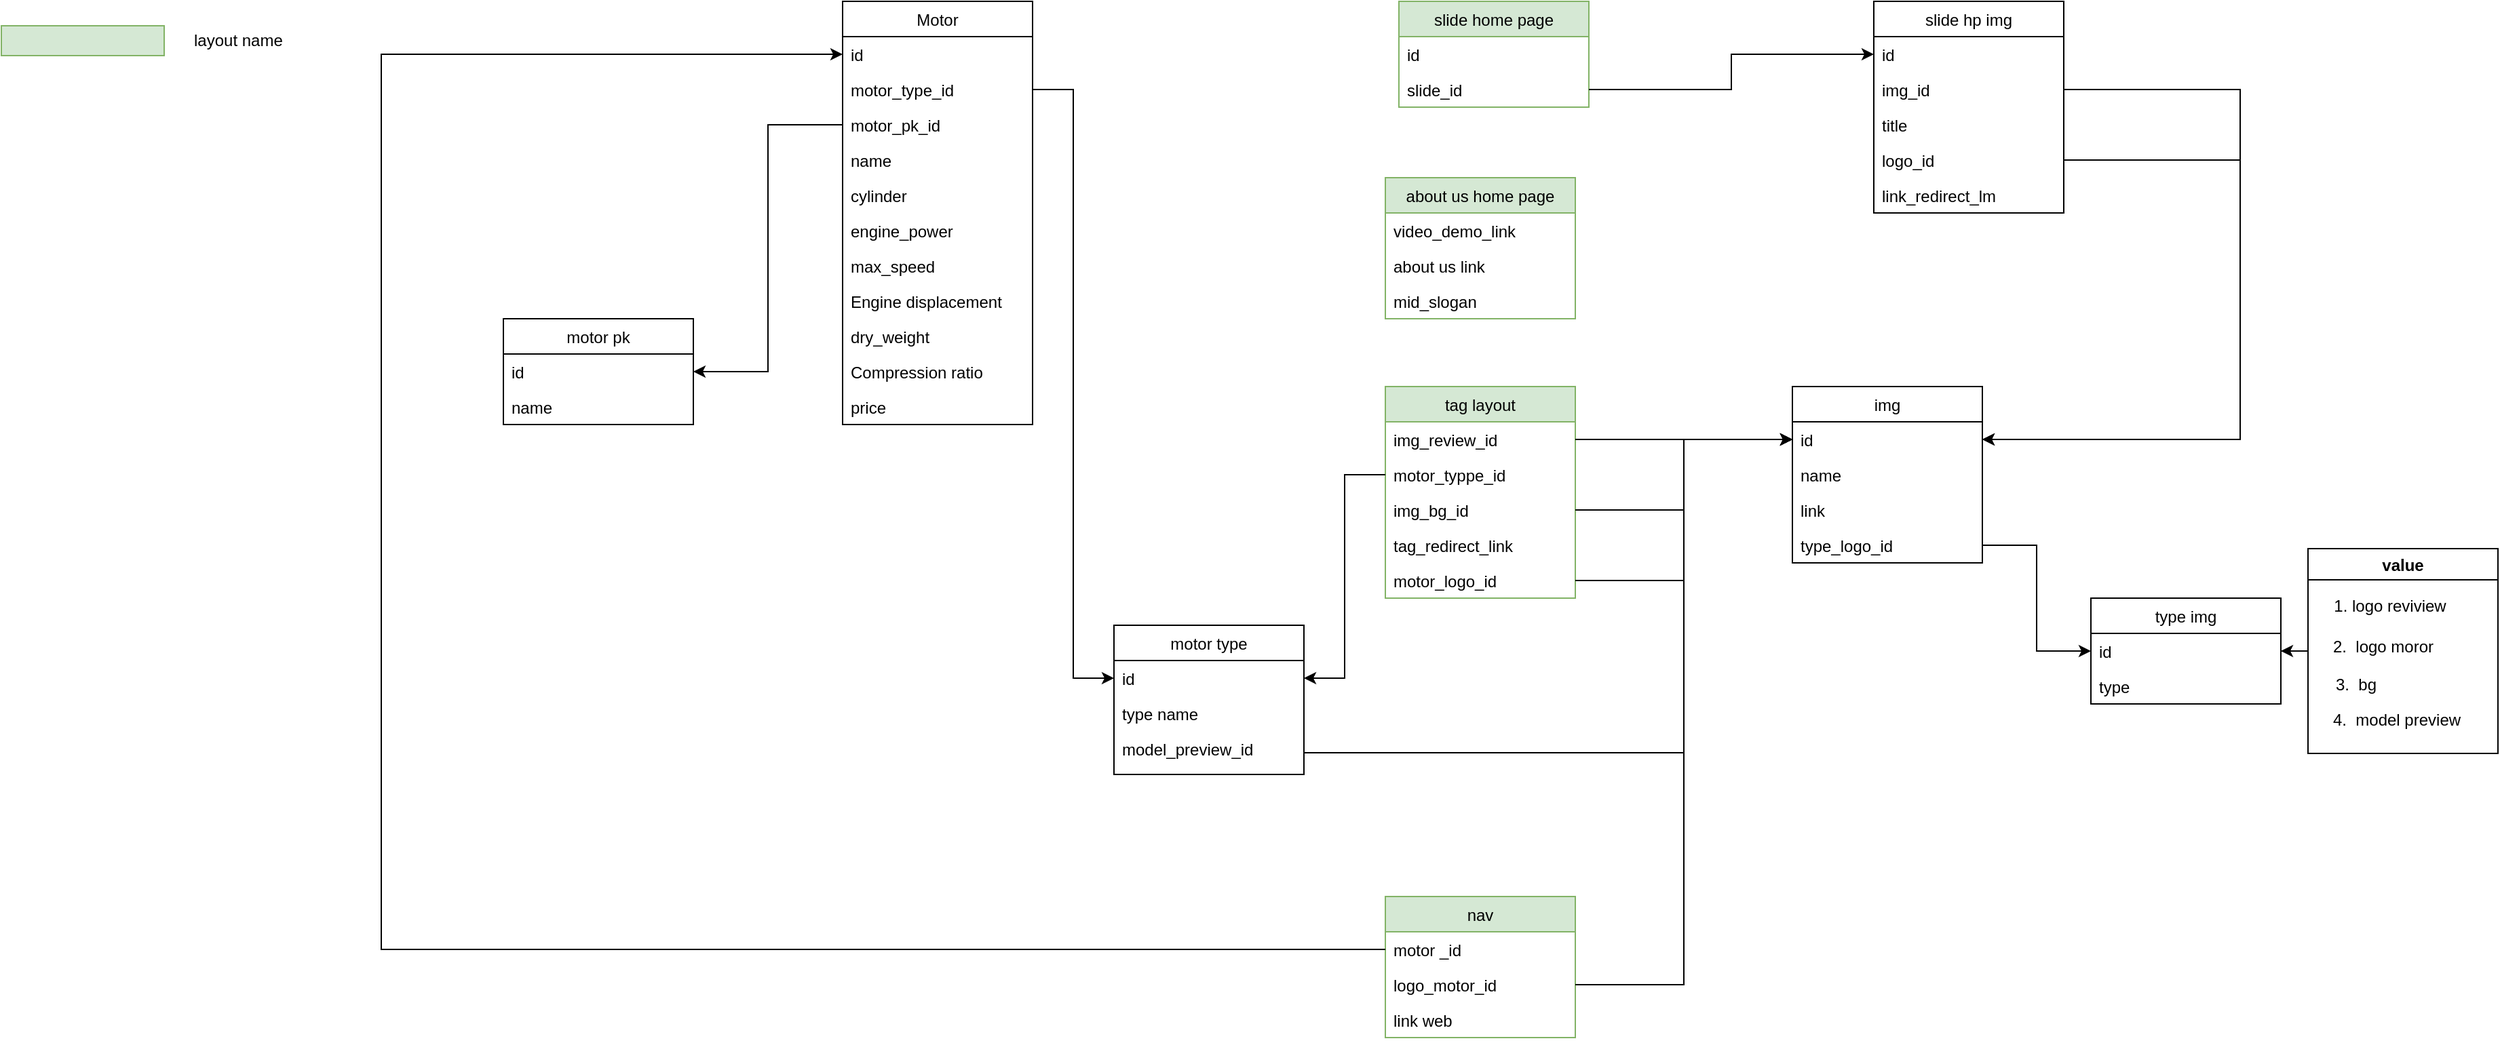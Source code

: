 <mxfile version="14.8.0" type="device"><diagram id="f4VqYHVmugs8Yqpd6nPd" name="Page-1"><mxGraphModel dx="1730" dy="980" grid="1" gridSize="10" guides="1" tooltips="1" connect="1" arrows="1" fold="1" page="1" pageScale="1" pageWidth="827" pageHeight="1169" math="0" shadow="0"><root><mxCell id="0"/><mxCell id="1" parent="0"/><mxCell id="UYVtCzUPsMLLNmCIyE-0-1" value="Motor" style="swimlane;fontStyle=0;childLayout=stackLayout;horizontal=1;startSize=26;horizontalStack=0;resizeParent=1;resizeParentMax=0;resizeLast=0;collapsible=1;marginBottom=0;" parent="1" vertex="1"><mxGeometry x="640" width="140" height="312" as="geometry"/></mxCell><mxCell id="UYVtCzUPsMLLNmCIyE-0-2" value="id&#10;" style="text;strokeColor=none;fillColor=none;align=left;verticalAlign=top;spacingLeft=4;spacingRight=4;overflow=hidden;rotatable=0;points=[[0,0.5],[1,0.5]];portConstraint=eastwest;" parent="UYVtCzUPsMLLNmCIyE-0-1" vertex="1"><mxGeometry y="26" width="140" height="26" as="geometry"/></mxCell><mxCell id="UYVtCzUPsMLLNmCIyE-0-11" value="motor_type_id" style="text;strokeColor=none;fillColor=none;align=left;verticalAlign=top;spacingLeft=4;spacingRight=4;overflow=hidden;rotatable=0;points=[[0,0.5],[1,0.5]];portConstraint=eastwest;" parent="UYVtCzUPsMLLNmCIyE-0-1" vertex="1"><mxGeometry y="52" width="140" height="26" as="geometry"/></mxCell><mxCell id="nrhUOxxfGTrBJdNCitLX-1" value="motor_pk_id" style="text;strokeColor=none;fillColor=none;align=left;verticalAlign=top;spacingLeft=4;spacingRight=4;overflow=hidden;rotatable=0;points=[[0,0.5],[1,0.5]];portConstraint=eastwest;" parent="UYVtCzUPsMLLNmCIyE-0-1" vertex="1"><mxGeometry y="78" width="140" height="26" as="geometry"/></mxCell><mxCell id="UYVtCzUPsMLLNmCIyE-0-3" value="name" style="text;strokeColor=none;fillColor=none;align=left;verticalAlign=top;spacingLeft=4;spacingRight=4;overflow=hidden;rotatable=0;points=[[0,0.5],[1,0.5]];portConstraint=eastwest;" parent="UYVtCzUPsMLLNmCIyE-0-1" vertex="1"><mxGeometry y="104" width="140" height="26" as="geometry"/></mxCell><mxCell id="UYVtCzUPsMLLNmCIyE-0-4" value="cylinder" style="text;strokeColor=none;fillColor=none;align=left;verticalAlign=top;spacingLeft=4;spacingRight=4;overflow=hidden;rotatable=0;points=[[0,0.5],[1,0.5]];portConstraint=eastwest;" parent="UYVtCzUPsMLLNmCIyE-0-1" vertex="1"><mxGeometry y="130" width="140" height="26" as="geometry"/></mxCell><mxCell id="UYVtCzUPsMLLNmCIyE-0-5" value="engine_power" style="text;strokeColor=none;fillColor=none;align=left;verticalAlign=top;spacingLeft=4;spacingRight=4;overflow=hidden;rotatable=0;points=[[0,0.5],[1,0.5]];portConstraint=eastwest;" parent="UYVtCzUPsMLLNmCIyE-0-1" vertex="1"><mxGeometry y="156" width="140" height="26" as="geometry"/></mxCell><mxCell id="UYVtCzUPsMLLNmCIyE-0-6" value="max_speed" style="text;strokeColor=none;fillColor=none;align=left;verticalAlign=top;spacingLeft=4;spacingRight=4;overflow=hidden;rotatable=0;points=[[0,0.5],[1,0.5]];portConstraint=eastwest;" parent="UYVtCzUPsMLLNmCIyE-0-1" vertex="1"><mxGeometry y="182" width="140" height="26" as="geometry"/></mxCell><mxCell id="UYVtCzUPsMLLNmCIyE-0-7" value="Engine displacement" style="text;strokeColor=none;fillColor=none;align=left;verticalAlign=top;spacingLeft=4;spacingRight=4;overflow=hidden;rotatable=0;points=[[0,0.5],[1,0.5]];portConstraint=eastwest;" parent="UYVtCzUPsMLLNmCIyE-0-1" vertex="1"><mxGeometry y="208" width="140" height="26" as="geometry"/></mxCell><mxCell id="UYVtCzUPsMLLNmCIyE-0-8" value="dry_weight" style="text;strokeColor=none;fillColor=none;align=left;verticalAlign=top;spacingLeft=4;spacingRight=4;overflow=hidden;rotatable=0;points=[[0,0.5],[1,0.5]];portConstraint=eastwest;" parent="UYVtCzUPsMLLNmCIyE-0-1" vertex="1"><mxGeometry y="234" width="140" height="26" as="geometry"/></mxCell><mxCell id="UYVtCzUPsMLLNmCIyE-0-9" value="Compression ratio" style="text;strokeColor=none;fillColor=none;align=left;verticalAlign=top;spacingLeft=4;spacingRight=4;overflow=hidden;rotatable=0;points=[[0,0.5],[1,0.5]];portConstraint=eastwest;" parent="UYVtCzUPsMLLNmCIyE-0-1" vertex="1"><mxGeometry y="260" width="140" height="26" as="geometry"/></mxCell><mxCell id="UYVtCzUPsMLLNmCIyE-0-10" value="price" style="text;strokeColor=none;fillColor=none;align=left;verticalAlign=top;spacingLeft=4;spacingRight=4;overflow=hidden;rotatable=0;points=[[0,0.5],[1,0.5]];portConstraint=eastwest;" parent="UYVtCzUPsMLLNmCIyE-0-1" vertex="1"><mxGeometry y="286" width="140" height="26" as="geometry"/></mxCell><mxCell id="UYVtCzUPsMLLNmCIyE-0-12" value="motor type" style="swimlane;fontStyle=0;childLayout=stackLayout;horizontal=1;startSize=26;horizontalStack=0;resizeParent=1;resizeParentMax=0;resizeLast=0;collapsible=1;marginBottom=0;" parent="1" vertex="1"><mxGeometry x="840" y="460" width="140" height="110" as="geometry"/></mxCell><mxCell id="UYVtCzUPsMLLNmCIyE-0-13" value="id" style="text;strokeColor=none;fillColor=none;align=left;verticalAlign=top;spacingLeft=4;spacingRight=4;overflow=hidden;rotatable=0;points=[[0,0.5],[1,0.5]];portConstraint=eastwest;" parent="UYVtCzUPsMLLNmCIyE-0-12" vertex="1"><mxGeometry y="26" width="140" height="26" as="geometry"/></mxCell><mxCell id="UYVtCzUPsMLLNmCIyE-0-14" value="type name" style="text;strokeColor=none;fillColor=none;align=left;verticalAlign=top;spacingLeft=4;spacingRight=4;overflow=hidden;rotatable=0;points=[[0,0.5],[1,0.5]];portConstraint=eastwest;" parent="UYVtCzUPsMLLNmCIyE-0-12" vertex="1"><mxGeometry y="52" width="140" height="26" as="geometry"/></mxCell><mxCell id="3_G-h3Bgqi7hz6eV53jn-2" value="model_preview_id" style="text;strokeColor=none;fillColor=none;align=left;verticalAlign=top;spacingLeft=4;spacingRight=4;overflow=hidden;rotatable=0;points=[[0,0.5],[1,0.5]];portConstraint=eastwest;" vertex="1" parent="UYVtCzUPsMLLNmCIyE-0-12"><mxGeometry y="78" width="140" height="32" as="geometry"/></mxCell><mxCell id="UYVtCzUPsMLLNmCIyE-0-16" style="edgeStyle=orthogonalEdgeStyle;rounded=0;orthogonalLoop=1;jettySize=auto;html=1;entryX=0;entryY=0.5;entryDx=0;entryDy=0;" parent="1" source="UYVtCzUPsMLLNmCIyE-0-11" target="UYVtCzUPsMLLNmCIyE-0-13" edge="1"><mxGeometry relative="1" as="geometry"/></mxCell><mxCell id="UYVtCzUPsMLLNmCIyE-0-17" value="about us home page" style="swimlane;fontStyle=0;childLayout=stackLayout;horizontal=1;startSize=26;horizontalStack=0;resizeParent=1;resizeParentMax=0;resizeLast=0;collapsible=1;marginBottom=0;fillColor=#d5e8d4;strokeColor=#82b366;" parent="1" vertex="1"><mxGeometry x="1040" y="130" width="140" height="104" as="geometry"/></mxCell><mxCell id="UYVtCzUPsMLLNmCIyE-0-18" value="video_demo_link" style="text;strokeColor=none;fillColor=none;align=left;verticalAlign=top;spacingLeft=4;spacingRight=4;overflow=hidden;rotatable=0;points=[[0,0.5],[1,0.5]];portConstraint=eastwest;" parent="UYVtCzUPsMLLNmCIyE-0-17" vertex="1"><mxGeometry y="26" width="140" height="26" as="geometry"/></mxCell><mxCell id="UYVtCzUPsMLLNmCIyE-0-19" value="about us link" style="text;strokeColor=none;fillColor=none;align=left;verticalAlign=top;spacingLeft=4;spacingRight=4;overflow=hidden;rotatable=0;points=[[0,0.5],[1,0.5]];portConstraint=eastwest;" parent="UYVtCzUPsMLLNmCIyE-0-17" vertex="1"><mxGeometry y="52" width="140" height="26" as="geometry"/></mxCell><mxCell id="UYVtCzUPsMLLNmCIyE-0-35" value="mid_slogan" style="text;strokeColor=none;fillColor=none;align=left;verticalAlign=top;spacingLeft=4;spacingRight=4;overflow=hidden;rotatable=0;points=[[0,0.5],[1,0.5]];portConstraint=eastwest;" parent="UYVtCzUPsMLLNmCIyE-0-17" vertex="1"><mxGeometry y="78" width="140" height="26" as="geometry"/></mxCell><mxCell id="UYVtCzUPsMLLNmCIyE-0-21" value="slide home page" style="swimlane;fontStyle=0;childLayout=stackLayout;horizontal=1;startSize=26;horizontalStack=0;resizeParent=1;resizeParentMax=0;resizeLast=0;collapsible=1;marginBottom=0;labelBackgroundColor=none;shadow=0;fillColor=#d5e8d4;strokeColor=#82b366;" parent="1" vertex="1"><mxGeometry x="1050" width="140" height="78" as="geometry"/></mxCell><mxCell id="UYVtCzUPsMLLNmCIyE-0-22" value="id" style="text;strokeColor=none;fillColor=none;align=left;verticalAlign=top;spacingLeft=4;spacingRight=4;overflow=hidden;rotatable=0;points=[[0,0.5],[1,0.5]];portConstraint=eastwest;" parent="UYVtCzUPsMLLNmCIyE-0-21" vertex="1"><mxGeometry y="26" width="140" height="26" as="geometry"/></mxCell><mxCell id="UYVtCzUPsMLLNmCIyE-0-23" value="slide_id" style="text;strokeColor=none;fillColor=none;align=left;verticalAlign=top;spacingLeft=4;spacingRight=4;overflow=hidden;rotatable=0;points=[[0,0.5],[1,0.5]];portConstraint=eastwest;" parent="UYVtCzUPsMLLNmCIyE-0-21" vertex="1"><mxGeometry y="52" width="140" height="26" as="geometry"/></mxCell><mxCell id="UYVtCzUPsMLLNmCIyE-0-25" value="slide hp img" style="swimlane;fontStyle=0;childLayout=stackLayout;horizontal=1;startSize=26;horizontalStack=0;resizeParent=1;resizeParentMax=0;resizeLast=0;collapsible=1;marginBottom=0;" parent="1" vertex="1"><mxGeometry x="1400" width="140" height="156" as="geometry"/></mxCell><mxCell id="UYVtCzUPsMLLNmCIyE-0-26" value="id" style="text;strokeColor=none;fillColor=none;align=left;verticalAlign=top;spacingLeft=4;spacingRight=4;overflow=hidden;rotatable=0;points=[[0,0.5],[1,0.5]];portConstraint=eastwest;" parent="UYVtCzUPsMLLNmCIyE-0-25" vertex="1"><mxGeometry y="26" width="140" height="26" as="geometry"/></mxCell><mxCell id="UYVtCzUPsMLLNmCIyE-0-27" value="img_id" style="text;strokeColor=none;fillColor=none;align=left;verticalAlign=top;spacingLeft=4;spacingRight=4;overflow=hidden;rotatable=0;points=[[0,0.5],[1,0.5]];portConstraint=eastwest;" parent="UYVtCzUPsMLLNmCIyE-0-25" vertex="1"><mxGeometry y="52" width="140" height="26" as="geometry"/></mxCell><mxCell id="UYVtCzUPsMLLNmCIyE-0-31" value="title" style="text;strokeColor=none;fillColor=none;align=left;verticalAlign=top;spacingLeft=4;spacingRight=4;overflow=hidden;rotatable=0;points=[[0,0.5],[1,0.5]];portConstraint=eastwest;" parent="UYVtCzUPsMLLNmCIyE-0-25" vertex="1"><mxGeometry y="78" width="140" height="26" as="geometry"/></mxCell><mxCell id="UYVtCzUPsMLLNmCIyE-0-33" value="logo_id" style="text;strokeColor=none;fillColor=none;align=left;verticalAlign=top;spacingLeft=4;spacingRight=4;overflow=hidden;rotatable=0;points=[[0,0.5],[1,0.5]];portConstraint=eastwest;" parent="UYVtCzUPsMLLNmCIyE-0-25" vertex="1"><mxGeometry y="104" width="140" height="26" as="geometry"/></mxCell><mxCell id="UYVtCzUPsMLLNmCIyE-0-34" value="link_redirect_lm" style="text;strokeColor=none;fillColor=none;align=left;verticalAlign=top;spacingLeft=4;spacingRight=4;overflow=hidden;rotatable=0;points=[[0,0.5],[1,0.5]];portConstraint=eastwest;" parent="UYVtCzUPsMLLNmCIyE-0-25" vertex="1"><mxGeometry y="130" width="140" height="26" as="geometry"/></mxCell><mxCell id="UYVtCzUPsMLLNmCIyE-0-30" style="edgeStyle=orthogonalEdgeStyle;rounded=0;orthogonalLoop=1;jettySize=auto;html=1;entryX=0;entryY=0.5;entryDx=0;entryDy=0;" parent="1" source="UYVtCzUPsMLLNmCIyE-0-23" target="UYVtCzUPsMLLNmCIyE-0-26" edge="1"><mxGeometry relative="1" as="geometry"/></mxCell><mxCell id="UYVtCzUPsMLLNmCIyE-0-36" value="tag layout" style="swimlane;fontStyle=0;childLayout=stackLayout;horizontal=1;startSize=26;horizontalStack=0;resizeParent=1;resizeParentMax=0;resizeLast=0;collapsible=1;marginBottom=0;fillColor=#d5e8d4;strokeColor=#82b366;" parent="1" vertex="1"><mxGeometry x="1040" y="284" width="140" height="156" as="geometry"/></mxCell><mxCell id="UYVtCzUPsMLLNmCIyE-0-38" value="img_review_id" style="text;strokeColor=none;fillColor=none;align=left;verticalAlign=top;spacingLeft=4;spacingRight=4;overflow=hidden;rotatable=0;points=[[0,0.5],[1,0.5]];portConstraint=eastwest;" parent="UYVtCzUPsMLLNmCIyE-0-36" vertex="1"><mxGeometry y="26" width="140" height="26" as="geometry"/></mxCell><mxCell id="UYVtCzUPsMLLNmCIyE-0-39" value="motor_typpe_id" style="text;strokeColor=none;fillColor=none;align=left;verticalAlign=top;spacingLeft=4;spacingRight=4;overflow=hidden;rotatable=0;points=[[0,0.5],[1,0.5]];portConstraint=eastwest;" parent="UYVtCzUPsMLLNmCIyE-0-36" vertex="1"><mxGeometry y="52" width="140" height="26" as="geometry"/></mxCell><mxCell id="UYVtCzUPsMLLNmCIyE-0-42" value="img_bg_id" style="text;strokeColor=none;fillColor=none;align=left;verticalAlign=top;spacingLeft=4;spacingRight=4;overflow=hidden;rotatable=0;points=[[0,0.5],[1,0.5]];portConstraint=eastwest;" parent="UYVtCzUPsMLLNmCIyE-0-36" vertex="1"><mxGeometry y="78" width="140" height="26" as="geometry"/></mxCell><mxCell id="UYVtCzUPsMLLNmCIyE-0-43" value="tag_redirect_link" style="text;strokeColor=none;fillColor=none;align=left;verticalAlign=top;spacingLeft=4;spacingRight=4;overflow=hidden;rotatable=0;points=[[0,0.5],[1,0.5]];portConstraint=eastwest;" parent="UYVtCzUPsMLLNmCIyE-0-36" vertex="1"><mxGeometry y="104" width="140" height="26" as="geometry"/></mxCell><mxCell id="UYVtCzUPsMLLNmCIyE-0-44" value="motor_logo_id" style="text;strokeColor=none;fillColor=none;align=left;verticalAlign=top;spacingLeft=4;spacingRight=4;overflow=hidden;rotatable=0;points=[[0,0.5],[1,0.5]];portConstraint=eastwest;" parent="UYVtCzUPsMLLNmCIyE-0-36" vertex="1"><mxGeometry y="130" width="140" height="26" as="geometry"/></mxCell><mxCell id="UYVtCzUPsMLLNmCIyE-0-40" style="edgeStyle=orthogonalEdgeStyle;rounded=0;orthogonalLoop=1;jettySize=auto;html=1;entryX=1;entryY=0.5;entryDx=0;entryDy=0;" parent="1" source="UYVtCzUPsMLLNmCIyE-0-39" target="UYVtCzUPsMLLNmCIyE-0-13" edge="1"><mxGeometry relative="1" as="geometry"/></mxCell><mxCell id="UYVtCzUPsMLLNmCIyE-0-45" value="img" style="swimlane;fontStyle=0;childLayout=stackLayout;horizontal=1;startSize=26;horizontalStack=0;resizeParent=1;resizeParentMax=0;resizeLast=0;collapsible=1;marginBottom=0;" parent="1" vertex="1"><mxGeometry x="1340" y="284" width="140" height="130" as="geometry"/></mxCell><mxCell id="UYVtCzUPsMLLNmCIyE-0-46" value="id" style="text;strokeColor=none;fillColor=none;align=left;verticalAlign=top;spacingLeft=4;spacingRight=4;overflow=hidden;rotatable=0;points=[[0,0.5],[1,0.5]];portConstraint=eastwest;" parent="UYVtCzUPsMLLNmCIyE-0-45" vertex="1"><mxGeometry y="26" width="140" height="26" as="geometry"/></mxCell><mxCell id="UYVtCzUPsMLLNmCIyE-0-47" value="name" style="text;strokeColor=none;fillColor=none;align=left;verticalAlign=top;spacingLeft=4;spacingRight=4;overflow=hidden;rotatable=0;points=[[0,0.5],[1,0.5]];portConstraint=eastwest;" parent="UYVtCzUPsMLLNmCIyE-0-45" vertex="1"><mxGeometry y="52" width="140" height="26" as="geometry"/></mxCell><mxCell id="UYVtCzUPsMLLNmCIyE-0-48" value="link" style="text;strokeColor=none;fillColor=none;align=left;verticalAlign=top;spacingLeft=4;spacingRight=4;overflow=hidden;rotatable=0;points=[[0,0.5],[1,0.5]];portConstraint=eastwest;" parent="UYVtCzUPsMLLNmCIyE-0-45" vertex="1"><mxGeometry y="78" width="140" height="26" as="geometry"/></mxCell><mxCell id="UYVtCzUPsMLLNmCIyE-0-50" value="type_logo_id" style="text;strokeColor=none;fillColor=none;align=left;verticalAlign=top;spacingLeft=4;spacingRight=4;overflow=hidden;rotatable=0;points=[[0,0.5],[1,0.5]];portConstraint=eastwest;" parent="UYVtCzUPsMLLNmCIyE-0-45" vertex="1"><mxGeometry y="104" width="140" height="26" as="geometry"/></mxCell><mxCell id="UYVtCzUPsMLLNmCIyE-0-49" style="edgeStyle=orthogonalEdgeStyle;rounded=0;orthogonalLoop=1;jettySize=auto;html=1;entryX=0;entryY=0.5;entryDx=0;entryDy=0;" parent="1" source="UYVtCzUPsMLLNmCIyE-0-44" target="UYVtCzUPsMLLNmCIyE-0-46" edge="1"><mxGeometry relative="1" as="geometry"/></mxCell><mxCell id="UYVtCzUPsMLLNmCIyE-0-52" value="type img" style="swimlane;fontStyle=0;childLayout=stackLayout;horizontal=1;startSize=26;horizontalStack=0;resizeParent=1;resizeParentMax=0;resizeLast=0;collapsible=1;marginBottom=0;" parent="1" vertex="1"><mxGeometry x="1560" y="440" width="140" height="78" as="geometry"/></mxCell><mxCell id="UYVtCzUPsMLLNmCIyE-0-53" value="id" style="text;strokeColor=none;fillColor=none;align=left;verticalAlign=top;spacingLeft=4;spacingRight=4;overflow=hidden;rotatable=0;points=[[0,0.5],[1,0.5]];portConstraint=eastwest;" parent="UYVtCzUPsMLLNmCIyE-0-52" vertex="1"><mxGeometry y="26" width="140" height="26" as="geometry"/></mxCell><mxCell id="UYVtCzUPsMLLNmCIyE-0-54" value="type" style="text;strokeColor=none;fillColor=none;align=left;verticalAlign=top;spacingLeft=4;spacingRight=4;overflow=hidden;rotatable=0;points=[[0,0.5],[1,0.5]];portConstraint=eastwest;" parent="UYVtCzUPsMLLNmCIyE-0-52" vertex="1"><mxGeometry y="52" width="140" height="26" as="geometry"/></mxCell><mxCell id="UYVtCzUPsMLLNmCIyE-0-56" style="edgeStyle=orthogonalEdgeStyle;rounded=0;orthogonalLoop=1;jettySize=auto;html=1;entryX=0;entryY=0.5;entryDx=0;entryDy=0;" parent="1" source="UYVtCzUPsMLLNmCIyE-0-50" target="UYVtCzUPsMLLNmCIyE-0-53" edge="1"><mxGeometry relative="1" as="geometry"/></mxCell><mxCell id="UYVtCzUPsMLLNmCIyE-0-66" style="edgeStyle=orthogonalEdgeStyle;rounded=0;orthogonalLoop=1;jettySize=auto;html=1;" parent="1" source="UYVtCzUPsMLLNmCIyE-0-57" target="UYVtCzUPsMLLNmCIyE-0-53" edge="1"><mxGeometry relative="1" as="geometry"/></mxCell><mxCell id="UYVtCzUPsMLLNmCIyE-0-57" value="value" style="swimlane;" parent="1" vertex="1"><mxGeometry x="1720" y="403.5" width="140" height="151" as="geometry"/></mxCell><mxCell id="UYVtCzUPsMLLNmCIyE-0-58" value="1. logo reviview" style="text;html=1;align=center;verticalAlign=middle;resizable=0;points=[];autosize=1;strokeColor=none;" parent="UYVtCzUPsMLLNmCIyE-0-57" vertex="1"><mxGeometry x="10" y="32" width="100" height="20" as="geometry"/></mxCell><mxCell id="UYVtCzUPsMLLNmCIyE-0-59" value="2.&amp;nbsp; logo moror" style="text;html=1;align=center;verticalAlign=middle;resizable=0;points=[];autosize=1;strokeColor=none;" parent="UYVtCzUPsMLLNmCIyE-0-57" vertex="1"><mxGeometry x="10" y="62" width="90" height="20" as="geometry"/></mxCell><mxCell id="UYVtCzUPsMLLNmCIyE-0-63" value="3.&amp;nbsp; bg" style="text;html=1;align=center;verticalAlign=middle;resizable=0;points=[];autosize=1;strokeColor=none;" parent="UYVtCzUPsMLLNmCIyE-0-57" vertex="1"><mxGeometry x="10" y="90" width="50" height="20" as="geometry"/></mxCell><mxCell id="3_G-h3Bgqi7hz6eV53jn-4" value="4.&amp;nbsp; model preview" style="text;html=1;align=center;verticalAlign=middle;resizable=0;points=[];autosize=1;strokeColor=none;" vertex="1" parent="UYVtCzUPsMLLNmCIyE-0-57"><mxGeometry x="10" y="116.5" width="110" height="20" as="geometry"/></mxCell><mxCell id="UYVtCzUPsMLLNmCIyE-0-61" style="edgeStyle=orthogonalEdgeStyle;rounded=0;orthogonalLoop=1;jettySize=auto;html=1;entryX=0;entryY=0.5;entryDx=0;entryDy=0;" parent="1" source="UYVtCzUPsMLLNmCIyE-0-38" target="UYVtCzUPsMLLNmCIyE-0-46" edge="1"><mxGeometry relative="1" as="geometry"/></mxCell><mxCell id="UYVtCzUPsMLLNmCIyE-0-62" style="edgeStyle=orthogonalEdgeStyle;rounded=0;orthogonalLoop=1;jettySize=auto;html=1;entryX=0;entryY=0.5;entryDx=0;entryDy=0;" parent="1" source="UYVtCzUPsMLLNmCIyE-0-42" target="UYVtCzUPsMLLNmCIyE-0-46" edge="1"><mxGeometry relative="1" as="geometry"/></mxCell><mxCell id="UYVtCzUPsMLLNmCIyE-0-68" style="edgeStyle=orthogonalEdgeStyle;rounded=0;orthogonalLoop=1;jettySize=auto;html=1;entryX=1;entryY=0.5;entryDx=0;entryDy=0;" parent="1" source="UYVtCzUPsMLLNmCIyE-0-27" target="UYVtCzUPsMLLNmCIyE-0-46" edge="1"><mxGeometry relative="1" as="geometry"><Array as="points"><mxPoint x="1670" y="65"/><mxPoint x="1670" y="323"/></Array></mxGeometry></mxCell><mxCell id="UYVtCzUPsMLLNmCIyE-0-69" style="edgeStyle=orthogonalEdgeStyle;rounded=0;orthogonalLoop=1;jettySize=auto;html=1;entryX=1;entryY=0.5;entryDx=0;entryDy=0;" parent="1" source="UYVtCzUPsMLLNmCIyE-0-33" target="UYVtCzUPsMLLNmCIyE-0-46" edge="1"><mxGeometry relative="1" as="geometry"><Array as="points"><mxPoint x="1670" y="117"/><mxPoint x="1670" y="323"/></Array></mxGeometry></mxCell><mxCell id="UYVtCzUPsMLLNmCIyE-0-70" value="" style="rounded=0;whiteSpace=wrap;html=1;shadow=0;labelBackgroundColor=none;fillColor=#d5e8d4;strokeColor=#82b366;" parent="1" vertex="1"><mxGeometry x="20" y="18" width="120" height="22" as="geometry"/></mxCell><mxCell id="UYVtCzUPsMLLNmCIyE-0-72" value="&lt;font color=&quot;#000000&quot;&gt;layout name&lt;/font&gt;" style="text;html=1;strokeColor=none;fillColor=none;align=left;verticalAlign=middle;whiteSpace=wrap;rounded=0;shadow=0;labelBackgroundColor=none;fontColor=#FFCCCC;" parent="1" vertex="1"><mxGeometry x="160" y="19" width="110" height="20" as="geometry"/></mxCell><mxCell id="nrhUOxxfGTrBJdNCitLX-4" value="motor pk" style="swimlane;fontStyle=0;childLayout=stackLayout;horizontal=1;startSize=26;horizontalStack=0;resizeParent=1;resizeParentMax=0;resizeLast=0;collapsible=1;marginBottom=0;" parent="1" vertex="1"><mxGeometry x="390" y="234" width="140" height="78" as="geometry"/></mxCell><mxCell id="nrhUOxxfGTrBJdNCitLX-5" value="id" style="text;strokeColor=none;fillColor=none;align=left;verticalAlign=top;spacingLeft=4;spacingRight=4;overflow=hidden;rotatable=0;points=[[0,0.5],[1,0.5]];portConstraint=eastwest;" parent="nrhUOxxfGTrBJdNCitLX-4" vertex="1"><mxGeometry y="26" width="140" height="26" as="geometry"/></mxCell><mxCell id="nrhUOxxfGTrBJdNCitLX-6" value="name" style="text;strokeColor=none;fillColor=none;align=left;verticalAlign=top;spacingLeft=4;spacingRight=4;overflow=hidden;rotatable=0;points=[[0,0.5],[1,0.5]];portConstraint=eastwest;" parent="nrhUOxxfGTrBJdNCitLX-4" vertex="1"><mxGeometry y="52" width="140" height="26" as="geometry"/></mxCell><mxCell id="nrhUOxxfGTrBJdNCitLX-8" style="edgeStyle=orthogonalEdgeStyle;rounded=0;orthogonalLoop=1;jettySize=auto;html=1;entryX=1;entryY=0.5;entryDx=0;entryDy=0;" parent="1" source="nrhUOxxfGTrBJdNCitLX-1" target="nrhUOxxfGTrBJdNCitLX-5" edge="1"><mxGeometry relative="1" as="geometry"/></mxCell><mxCell id="TNVC4k_8Ji6KN0dGDgIm-1" value="nav" style="swimlane;fontStyle=0;childLayout=stackLayout;horizontal=1;startSize=26;horizontalStack=0;resizeParent=1;resizeParentMax=0;resizeLast=0;collapsible=1;marginBottom=0;fillColor=#d5e8d4;strokeColor=#82b366;" parent="1" vertex="1"><mxGeometry x="1040" y="660" width="140" height="104" as="geometry"/></mxCell><mxCell id="TNVC4k_8Ji6KN0dGDgIm-2" value="motor _id" style="text;strokeColor=none;fillColor=none;align=left;verticalAlign=top;spacingLeft=4;spacingRight=4;overflow=hidden;rotatable=0;points=[[0,0.5],[1,0.5]];portConstraint=eastwest;" parent="TNVC4k_8Ji6KN0dGDgIm-1" vertex="1"><mxGeometry y="26" width="140" height="26" as="geometry"/></mxCell><mxCell id="TNVC4k_8Ji6KN0dGDgIm-3" value="logo_motor_id" style="text;strokeColor=none;fillColor=none;align=left;verticalAlign=top;spacingLeft=4;spacingRight=4;overflow=hidden;rotatable=0;points=[[0,0.5],[1,0.5]];portConstraint=eastwest;" parent="TNVC4k_8Ji6KN0dGDgIm-1" vertex="1"><mxGeometry y="52" width="140" height="26" as="geometry"/></mxCell><mxCell id="3_G-h3Bgqi7hz6eV53jn-6" value="link web" style="text;strokeColor=none;fillColor=none;align=left;verticalAlign=top;spacingLeft=4;spacingRight=4;overflow=hidden;rotatable=0;points=[[0,0.5],[1,0.5]];portConstraint=eastwest;" vertex="1" parent="TNVC4k_8Ji6KN0dGDgIm-1"><mxGeometry y="78" width="140" height="26" as="geometry"/></mxCell><mxCell id="TNVC4k_8Ji6KN0dGDgIm-7" style="edgeStyle=orthogonalEdgeStyle;rounded=0;orthogonalLoop=1;jettySize=auto;html=1;entryX=0;entryY=0.5;entryDx=0;entryDy=0;" parent="1" source="TNVC4k_8Ji6KN0dGDgIm-3" target="UYVtCzUPsMLLNmCIyE-0-46" edge="1"><mxGeometry relative="1" as="geometry"/></mxCell><mxCell id="3_G-h3Bgqi7hz6eV53jn-1" style="edgeStyle=orthogonalEdgeStyle;rounded=0;orthogonalLoop=1;jettySize=auto;html=1;entryX=0;entryY=0.5;entryDx=0;entryDy=0;" edge="1" parent="1" source="TNVC4k_8Ji6KN0dGDgIm-2" target="UYVtCzUPsMLLNmCIyE-0-2"><mxGeometry relative="1" as="geometry"><Array as="points"><mxPoint x="300" y="699"/><mxPoint x="300" y="39"/></Array></mxGeometry></mxCell><mxCell id="3_G-h3Bgqi7hz6eV53jn-3" style="edgeStyle=orthogonalEdgeStyle;rounded=0;orthogonalLoop=1;jettySize=auto;html=1;entryX=0;entryY=0.5;entryDx=0;entryDy=0;" edge="1" parent="1" source="3_G-h3Bgqi7hz6eV53jn-2" target="UYVtCzUPsMLLNmCIyE-0-46"><mxGeometry relative="1" as="geometry"><Array as="points"><mxPoint x="1260" y="554"/><mxPoint x="1260" y="323"/></Array></mxGeometry></mxCell></root></mxGraphModel></diagram></mxfile>